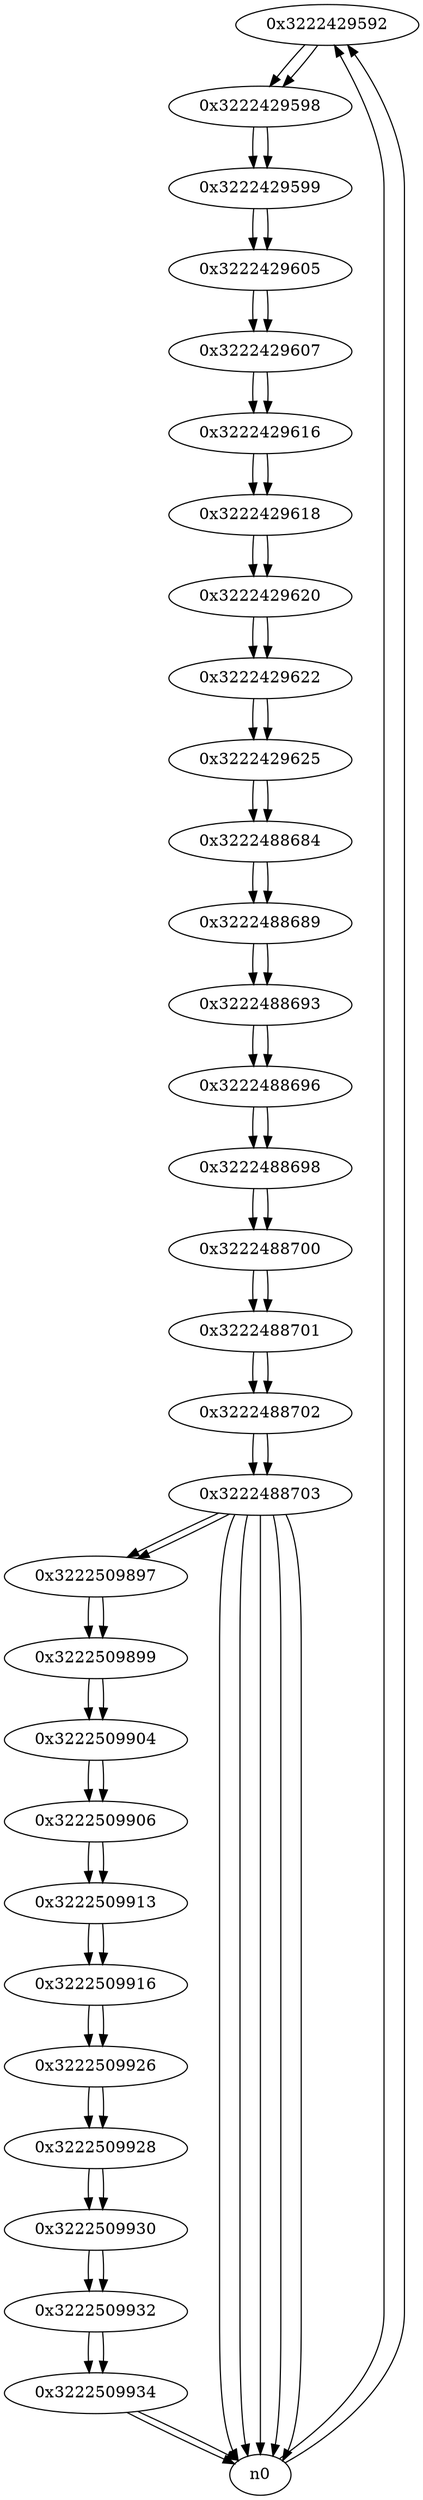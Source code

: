 digraph G{
/* nodes */
  n1 [label="0x3222429592"]
  n2 [label="0x3222429598"]
  n3 [label="0x3222429599"]
  n4 [label="0x3222429605"]
  n5 [label="0x3222429607"]
  n6 [label="0x3222429616"]
  n7 [label="0x3222429618"]
  n8 [label="0x3222429620"]
  n9 [label="0x3222429622"]
  n10 [label="0x3222429625"]
  n11 [label="0x3222488684"]
  n12 [label="0x3222488689"]
  n13 [label="0x3222488693"]
  n14 [label="0x3222488696"]
  n15 [label="0x3222488698"]
  n16 [label="0x3222488700"]
  n17 [label="0x3222488701"]
  n18 [label="0x3222488702"]
  n19 [label="0x3222488703"]
  n20 [label="0x3222509897"]
  n21 [label="0x3222509899"]
  n22 [label="0x3222509904"]
  n23 [label="0x3222509906"]
  n24 [label="0x3222509913"]
  n25 [label="0x3222509916"]
  n26 [label="0x3222509926"]
  n27 [label="0x3222509928"]
  n28 [label="0x3222509930"]
  n29 [label="0x3222509932"]
  n30 [label="0x3222509934"]
/* edges */
n1 -> n2;
n0 -> n1;
n0 -> n1;
n2 -> n3;
n1 -> n2;
n3 -> n4;
n2 -> n3;
n4 -> n5;
n3 -> n4;
n5 -> n6;
n4 -> n5;
n6 -> n7;
n5 -> n6;
n7 -> n8;
n6 -> n7;
n8 -> n9;
n7 -> n8;
n9 -> n10;
n8 -> n9;
n10 -> n11;
n9 -> n10;
n11 -> n12;
n10 -> n11;
n12 -> n13;
n11 -> n12;
n13 -> n14;
n12 -> n13;
n14 -> n15;
n13 -> n14;
n15 -> n16;
n14 -> n15;
n16 -> n17;
n15 -> n16;
n17 -> n18;
n16 -> n17;
n18 -> n19;
n17 -> n18;
n19 -> n0;
n19 -> n20;
n19 -> n0;
n19 -> n0;
n19 -> n0;
n19 -> n0;
n18 -> n19;
n20 -> n21;
n19 -> n20;
n21 -> n22;
n20 -> n21;
n22 -> n23;
n21 -> n22;
n23 -> n24;
n22 -> n23;
n24 -> n25;
n23 -> n24;
n25 -> n26;
n24 -> n25;
n26 -> n27;
n25 -> n26;
n27 -> n28;
n26 -> n27;
n28 -> n29;
n27 -> n28;
n29 -> n30;
n28 -> n29;
n30 -> n0;
n30 -> n0;
n29 -> n30;
}

